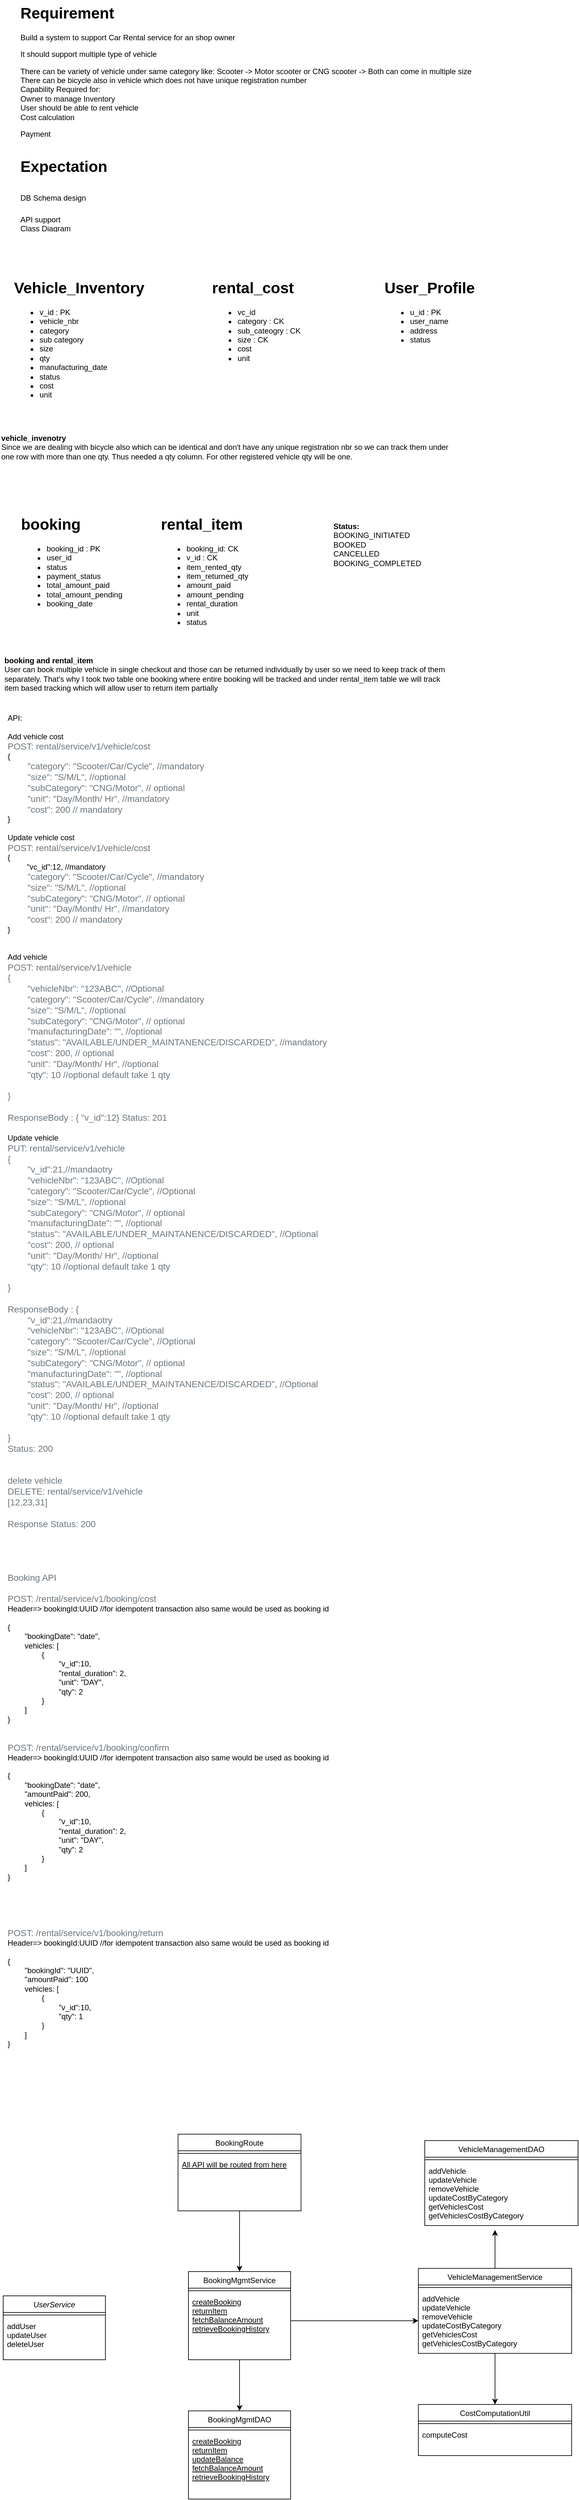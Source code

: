 <mxfile version="24.4.13" type="github">
  <diagram name="Page-1" id="gw843J4Y2WEvcLboUiEy">
    <mxGraphModel dx="1242" dy="820" grid="1" gridSize="10" guides="1" tooltips="1" connect="1" arrows="1" fold="1" page="1" pageScale="1" pageWidth="827" pageHeight="1169" math="0" shadow="0">
      <root>
        <mxCell id="0" />
        <mxCell id="1" parent="0" />
        <mxCell id="fS3_3A86jwli9yk5PjE--1" value="UserService" style="swimlane;fontStyle=2;align=center;verticalAlign=top;childLayout=stackLayout;horizontal=1;startSize=26;horizontalStack=0;resizeParent=1;resizeLast=0;collapsible=1;marginBottom=0;rounded=0;shadow=0;strokeWidth=1;" vertex="1" parent="1">
          <mxGeometry x="35" y="3613" width="160" height="100" as="geometry">
            <mxRectangle x="110" y="3340" width="160" height="26" as="alternateBounds" />
          </mxGeometry>
        </mxCell>
        <mxCell id="fS3_3A86jwli9yk5PjE--2" value="" style="line;html=1;strokeWidth=1;align=left;verticalAlign=middle;spacingTop=-1;spacingLeft=3;spacingRight=3;rotatable=0;labelPosition=right;points=[];portConstraint=eastwest;" vertex="1" parent="fS3_3A86jwli9yk5PjE--1">
          <mxGeometry y="26" width="160" height="8" as="geometry" />
        </mxCell>
        <mxCell id="fS3_3A86jwli9yk5PjE--3" value="addUser&#xa;updateUser&#xa;deleteUser" style="text;align=left;verticalAlign=top;spacingLeft=4;spacingRight=4;overflow=hidden;rotatable=0;points=[[0,0.5],[1,0.5]];portConstraint=eastwest;" vertex="1" parent="fS3_3A86jwli9yk5PjE--1">
          <mxGeometry y="34" width="160" height="58" as="geometry" />
        </mxCell>
        <mxCell id="fS3_3A86jwli9yk5PjE--4" value="" style="edgeStyle=orthogonalEdgeStyle;rounded=0;orthogonalLoop=1;jettySize=auto;html=1;" edge="1" parent="1" source="fS3_3A86jwli9yk5PjE--6" target="fS3_3A86jwli9yk5PjE--32">
          <mxGeometry relative="1" as="geometry" />
        </mxCell>
        <mxCell id="fS3_3A86jwli9yk5PjE--5" value="" style="edgeStyle=orthogonalEdgeStyle;rounded=0;orthogonalLoop=1;jettySize=auto;html=1;endArrow=none;endFill=0;startArrow=classic;startFill=1;" edge="1" parent="1" source="fS3_3A86jwli9yk5PjE--6" target="fS3_3A86jwli9yk5PjE--35">
          <mxGeometry relative="1" as="geometry" />
        </mxCell>
        <mxCell id="fS3_3A86jwli9yk5PjE--6" value="BookingMgmtService" style="swimlane;fontStyle=0;align=center;verticalAlign=top;childLayout=stackLayout;horizontal=1;startSize=26;horizontalStack=0;resizeParent=1;resizeLast=0;collapsible=1;marginBottom=0;rounded=0;shadow=0;strokeWidth=1;" vertex="1" parent="1">
          <mxGeometry x="325" y="3575" width="160" height="138" as="geometry">
            <mxRectangle x="130" y="380" width="160" height="26" as="alternateBounds" />
          </mxGeometry>
        </mxCell>
        <mxCell id="fS3_3A86jwli9yk5PjE--7" value="" style="line;html=1;strokeWidth=1;align=left;verticalAlign=middle;spacingTop=-1;spacingLeft=3;spacingRight=3;rotatable=0;labelPosition=right;points=[];portConstraint=eastwest;" vertex="1" parent="fS3_3A86jwli9yk5PjE--6">
          <mxGeometry y="26" width="160" height="8" as="geometry" />
        </mxCell>
        <mxCell id="fS3_3A86jwli9yk5PjE--8" value="createBooking&#xa;returnItem&#xa;fetchBalanceAmount&#xa;retrieveBookingHistory" style="text;align=left;verticalAlign=top;spacingLeft=4;spacingRight=4;overflow=hidden;rotatable=0;points=[[0,0.5],[1,0.5]];portConstraint=eastwest;fontStyle=4" vertex="1" parent="fS3_3A86jwli9yk5PjE--6">
          <mxGeometry y="34" width="160" height="86" as="geometry" />
        </mxCell>
        <mxCell id="fS3_3A86jwli9yk5PjE--9" value="" style="edgeStyle=orthogonalEdgeStyle;rounded=0;orthogonalLoop=1;jettySize=auto;html=1;" edge="1" parent="1" source="fS3_3A86jwli9yk5PjE--11" target="fS3_3A86jwli9yk5PjE--26">
          <mxGeometry relative="1" as="geometry" />
        </mxCell>
        <mxCell id="fS3_3A86jwli9yk5PjE--10" style="edgeStyle=orthogonalEdgeStyle;rounded=0;orthogonalLoop=1;jettySize=auto;html=1;" edge="1" parent="1" source="fS3_3A86jwli9yk5PjE--11">
          <mxGeometry relative="1" as="geometry">
            <mxPoint x="805" y="3510" as="targetPoint" />
          </mxGeometry>
        </mxCell>
        <mxCell id="fS3_3A86jwli9yk5PjE--11" value="VehicleManagementService" style="swimlane;fontStyle=0;align=center;verticalAlign=top;childLayout=stackLayout;horizontal=1;startSize=26;horizontalStack=0;resizeParent=1;resizeLast=0;collapsible=1;marginBottom=0;rounded=0;shadow=0;strokeWidth=1;" vertex="1" parent="1">
          <mxGeometry x="685" y="3570" width="240" height="133" as="geometry">
            <mxRectangle x="550" y="140" width="160" height="26" as="alternateBounds" />
          </mxGeometry>
        </mxCell>
        <mxCell id="fS3_3A86jwli9yk5PjE--12" value="" style="line;html=1;strokeWidth=1;align=left;verticalAlign=middle;spacingTop=-1;spacingLeft=3;spacingRight=3;rotatable=0;labelPosition=right;points=[];portConstraint=eastwest;" vertex="1" parent="fS3_3A86jwli9yk5PjE--11">
          <mxGeometry y="26" width="240" height="8" as="geometry" />
        </mxCell>
        <mxCell id="fS3_3A86jwli9yk5PjE--13" value="addVehicle&#xa;updateVehicle&#xa;removeVehicle&#xa;updateCostByCategory&#xa;getVehiclesCost&#xa;getVehiclesCostByCategory&#xa;" style="text;align=left;verticalAlign=top;spacingLeft=4;spacingRight=4;overflow=hidden;rotatable=0;points=[[0,0.5],[1,0.5]];portConstraint=eastwest;" vertex="1" parent="fS3_3A86jwli9yk5PjE--11">
          <mxGeometry y="34" width="240" height="96" as="geometry" />
        </mxCell>
        <mxCell id="fS3_3A86jwli9yk5PjE--14" value="&lt;h1 style=&quot;margin-top: 0px;&quot;&gt;Requirement&lt;/h1&gt;&lt;p&gt;Build a system to support Car Rental service for an shop owner&lt;/p&gt;&lt;p&gt;It should support multiple type of vehicle&lt;/p&gt;&lt;p&gt;There can be variety of vehicle under same category like: Scooter -&amp;gt; Motor scooter or CNG scooter -&amp;gt; Both can come in multiple size&lt;br&gt;There can be bicycle also in vehicle which does not have unique registration number&lt;br&gt;Capability Required for:&lt;br&gt;Owner to manage Inventory&lt;br&gt;User should be able to rent vehicle&lt;br&gt;Cost calculation&lt;/p&gt;&lt;p&gt;Payment&lt;/p&gt;&lt;p&gt;&lt;br&gt;&lt;/p&gt;" style="text;html=1;whiteSpace=wrap;overflow=hidden;rounded=0;" vertex="1" parent="1">
          <mxGeometry x="60" y="20" width="780" height="260" as="geometry" />
        </mxCell>
        <mxCell id="fS3_3A86jwli9yk5PjE--15" value="&lt;h1 style=&quot;margin-top: 0px;&quot;&gt;&lt;span style=&quot;background-color: initial;&quot;&gt;Expectation&lt;/span&gt;&lt;/h1&gt;&lt;h1 style=&quot;margin-top: 0px;&quot;&gt;&lt;span style=&quot;background-color: initial; font-size: 12px; font-weight: normal;&quot;&gt;DB Schema design&lt;/span&gt;&lt;br&gt;&lt;/h1&gt;&lt;div&gt;&lt;span style=&quot;background-color: initial; font-size: 12px; font-weight: normal;&quot;&gt;API support&lt;/span&gt;&lt;/div&gt;&lt;div&gt;&lt;span style=&quot;background-color: initial; font-size: 12px; font-weight: normal;&quot;&gt;Class Diagram&lt;/span&gt;&lt;/div&gt;" style="text;html=1;whiteSpace=wrap;overflow=hidden;rounded=0;" vertex="1" parent="1">
          <mxGeometry x="60" y="260" width="780" height="120" as="geometry" />
        </mxCell>
        <mxCell id="fS3_3A86jwli9yk5PjE--16" value="&lt;h1 style=&quot;margin-top: 0px;&quot;&gt;Vehicle_Inventory&lt;/h1&gt;&lt;p&gt;&lt;/p&gt;&lt;ul&gt;&lt;li&gt;v_id : PK&lt;/li&gt;&lt;li&gt;vehicle_nbr&lt;/li&gt;&lt;li&gt;category&lt;/li&gt;&lt;li&gt;sub category&lt;/li&gt;&lt;li&gt;size&lt;/li&gt;&lt;li&gt;qty&lt;/li&gt;&lt;li&gt;manufacturing_date&lt;/li&gt;&lt;li&gt;status&lt;/li&gt;&lt;li&gt;cost&lt;/li&gt;&lt;li&gt;unit&lt;/li&gt;&lt;/ul&gt;&lt;p&gt;&lt;/p&gt;" style="text;html=1;whiteSpace=wrap;overflow=hidden;rounded=0;" vertex="1" parent="1">
          <mxGeometry x="50" y="450" width="220" height="190" as="geometry" />
        </mxCell>
        <mxCell id="fS3_3A86jwli9yk5PjE--17" value="&lt;h1 style=&quot;margin-top: 0px;&quot;&gt;User_Profile&lt;/h1&gt;&lt;p&gt;&lt;/p&gt;&lt;ul&gt;&lt;li&gt;u_id : PK&lt;/li&gt;&lt;li&gt;user_name&lt;/li&gt;&lt;li&gt;address&lt;/li&gt;&lt;li&gt;status&lt;/li&gt;&lt;/ul&gt;&lt;p&gt;&lt;/p&gt;" style="text;html=1;whiteSpace=wrap;overflow=hidden;rounded=0;" vertex="1" parent="1">
          <mxGeometry x="630" y="450" width="180" height="160" as="geometry" />
        </mxCell>
        <mxCell id="fS3_3A86jwli9yk5PjE--18" value="&lt;h1 style=&quot;margin-top: 0px;&quot;&gt;booking&lt;/h1&gt;&lt;p&gt;&lt;/p&gt;&lt;ul&gt;&lt;li&gt;booking_id : PK&lt;/li&gt;&lt;li&gt;user_id&lt;/li&gt;&lt;li&gt;status&lt;/li&gt;&lt;li&gt;payment_status&lt;/li&gt;&lt;li&gt;total_amount_paid&lt;/li&gt;&lt;li&gt;total_amount_pending&lt;/li&gt;&lt;li&gt;booking_date&lt;/li&gt;&lt;/ul&gt;&lt;p&gt;&lt;/p&gt;" style="text;html=1;whiteSpace=wrap;overflow=hidden;rounded=0;" vertex="1" parent="1">
          <mxGeometry x="61" y="820" width="180" height="160" as="geometry" />
        </mxCell>
        <mxCell id="fS3_3A86jwli9yk5PjE--19" value="&lt;h1 style=&quot;margin-top: 0px;&quot;&gt;rental_item&lt;/h1&gt;&lt;p&gt;&lt;/p&gt;&lt;ul&gt;&lt;li&gt;booking_id: CK&lt;/li&gt;&lt;li&gt;v_id : CK&lt;/li&gt;&lt;li&gt;item_rented_qty&lt;/li&gt;&lt;li&gt;item_returned_qty&lt;/li&gt;&lt;li&gt;amount_paid&lt;/li&gt;&lt;li&gt;amount_pending&lt;/li&gt;&lt;li&gt;rental_duration&lt;/li&gt;&lt;li&gt;unit&lt;/li&gt;&lt;li&gt;status&lt;/li&gt;&lt;/ul&gt;&lt;p&gt;&lt;/p&gt;" style="text;html=1;whiteSpace=wrap;overflow=hidden;rounded=0;" vertex="1" parent="1">
          <mxGeometry x="280" y="820" width="180" height="190" as="geometry" />
        </mxCell>
        <mxCell id="fS3_3A86jwli9yk5PjE--20" value="&lt;b&gt;vehicle_invenotry&lt;/b&gt;&lt;br&gt;Since we are dealing with bicycle also which can be identical and don&#39;t have any unique registration nbr so we can track them under one row with more than one qty. Thus needed a qty column. For other registered vehicle qty will be one." style="text;html=1;align=left;verticalAlign=middle;whiteSpace=wrap;rounded=0;" vertex="1" parent="1">
          <mxGeometry x="30" y="690" width="720" height="60" as="geometry" />
        </mxCell>
        <mxCell id="fS3_3A86jwli9yk5PjE--21" value="&lt;b&gt;booking and rental_item&lt;/b&gt;&lt;div&gt;User can book multiple vehicle in single checkout and those can be returned individually by user so we need to keep track of them separately. That&#39;s why I took two table one booking where entire booking will be tracked and under rental_item table we will track item based tracking which will allow user to return item partially&lt;/div&gt;" style="text;html=1;align=left;verticalAlign=middle;whiteSpace=wrap;rounded=0;" vertex="1" parent="1">
          <mxGeometry x="35" y="1020" width="710" height="110" as="geometry" />
        </mxCell>
        <mxCell id="fS3_3A86jwli9yk5PjE--22" value="&lt;h1 style=&quot;margin-top: 0px;&quot;&gt;rental_cost&lt;/h1&gt;&lt;p&gt;&lt;/p&gt;&lt;ul&gt;&lt;li&gt;vc_id&lt;/li&gt;&lt;li&gt;category : CK&lt;/li&gt;&lt;li&gt;sub_cateogry : CK&lt;/li&gt;&lt;li&gt;size : CK&lt;/li&gt;&lt;li&gt;cost&lt;/li&gt;&lt;li&gt;unit&lt;/li&gt;&lt;/ul&gt;&lt;p&gt;&lt;/p&gt;" style="text;html=1;whiteSpace=wrap;overflow=hidden;rounded=0;" vertex="1" parent="1">
          <mxGeometry x="360" y="450" width="180" height="160" as="geometry" />
        </mxCell>
        <mxCell id="fS3_3A86jwli9yk5PjE--23" value="API:&lt;div&gt;&lt;br&gt;&lt;/div&gt;&lt;div&gt;Add vehicle cost&lt;/div&gt;&lt;div&gt;&lt;span style=&quot;color: rgb(108, 118, 125); font-size: 14px;&quot;&gt;POST: rental/service/v1/vehicle/cost&lt;br&gt;&lt;/span&gt;{&lt;/div&gt;&lt;div&gt;&lt;span style=&quot;white-space: pre;&quot;&gt;&#x9;&lt;/span&gt;&lt;span style=&quot;color: rgb(108, 118, 125); font-size: 14px; background-color: initial; white-space: pre;&quot;&gt;&#x9;&lt;/span&gt;&lt;span style=&quot;color: rgb(108, 118, 125); font-size: 14px; background-color: initial;&quot;&gt;&quot;category&quot;: &quot;Scooter/Car/Cycle&quot;, //mandatory&lt;/span&gt;&lt;/div&gt;&lt;div&gt;&lt;span style=&quot;color: rgb(108, 118, 125); font-size: 14px;&quot;&gt;&lt;span style=&quot;white-space: pre;&quot;&gt;&#x9;&lt;/span&gt;&quot;size&quot;: &quot;S/M/L&quot;, //optional&lt;br&gt;&lt;/span&gt;&lt;/div&gt;&lt;div&gt;&lt;span style=&quot;color: rgb(108, 118, 125); font-size: 14px;&quot;&gt;&lt;span style=&quot;white-space: pre;&quot;&gt;&#x9;&lt;/span&gt;&quot;subCategory&quot;: &quot;CNG/Motor&quot;, // optional&lt;/span&gt;&lt;/div&gt;&lt;div&gt;&lt;div&gt;&lt;span style=&quot;color: rgb(108, 118, 125); font-size: 14px;&quot;&gt;&lt;span style=&quot;white-space: pre;&quot;&gt;&#x9;&lt;/span&gt;&quot;unit&quot;: &quot;Day/Month/ Hr&quot;, //mandatory&lt;br&gt;&lt;/span&gt;&lt;/div&gt;&lt;div&gt;&lt;span style=&quot;color: rgb(108, 118, 125); font-size: 14px;&quot;&gt;&lt;span style=&quot;white-space: pre;&quot;&gt;&#x9;&lt;/span&gt;&quot;cost&quot;: 200 // mandatory&lt;/span&gt;&lt;br&gt;&lt;/div&gt;&lt;/div&gt;&lt;div&gt;}&lt;/div&gt;&lt;div&gt;&lt;br&gt;&lt;/div&gt;&lt;div&gt;&lt;div&gt;Update vehicle cost&lt;/div&gt;&lt;div&gt;&lt;span style=&quot;color: rgb(108, 118, 125); font-size: 14px;&quot;&gt;POST: rental/service/v1/vehicle/cost&lt;br&gt;&lt;/span&gt;{&lt;/div&gt;&lt;div&gt;&lt;span style=&quot;white-space: pre;&quot;&gt;&#x9;&lt;/span&gt;&amp;nbsp;&quot;vc_id&quot;:12, //mandatory&lt;br&gt;&lt;/div&gt;&lt;div&gt;&lt;span style=&quot;white-space: pre;&quot;&gt;&#x9;&lt;/span&gt;&lt;span style=&quot;color: rgb(108, 118, 125); font-size: 14px; background-color: initial; white-space: pre;&quot;&gt;&#x9;&lt;/span&gt;&lt;span style=&quot;color: rgb(108, 118, 125); font-size: 14px; background-color: initial;&quot;&gt;&quot;category&quot;: &quot;Scooter/Car/Cycle&quot;, //mandatory&lt;/span&gt;&lt;/div&gt;&lt;div&gt;&lt;span style=&quot;color: rgb(108, 118, 125); font-size: 14px;&quot;&gt;&lt;span style=&quot;white-space: pre;&quot;&gt;&#x9;&lt;/span&gt;&quot;size&quot;: &quot;S/M/L&quot;, //optional&lt;br&gt;&lt;/span&gt;&lt;/div&gt;&lt;div&gt;&lt;span style=&quot;color: rgb(108, 118, 125); font-size: 14px;&quot;&gt;&lt;span style=&quot;white-space: pre;&quot;&gt;&#x9;&lt;/span&gt;&quot;subCategory&quot;: &quot;CNG/Motor&quot;, // optional&lt;/span&gt;&lt;/div&gt;&lt;div&gt;&lt;div&gt;&lt;span style=&quot;color: rgb(108, 118, 125); font-size: 14px;&quot;&gt;&lt;span style=&quot;white-space: pre;&quot;&gt;&#x9;&lt;/span&gt;&quot;unit&quot;: &quot;Day/Month/ Hr&quot;, //mandatory&lt;br&gt;&lt;/span&gt;&lt;/div&gt;&lt;div&gt;&lt;span style=&quot;color: rgb(108, 118, 125); font-size: 14px;&quot;&gt;&lt;span style=&quot;white-space: pre;&quot;&gt;&#x9;&lt;/span&gt;&quot;cost&quot;: 200 // mandatory&lt;/span&gt;&lt;br&gt;&lt;/div&gt;&lt;/div&gt;&lt;div&gt;}&lt;/div&gt;&lt;/div&gt;&lt;div&gt;&lt;br&gt;&lt;br&gt;&lt;div&gt;&lt;span style=&quot;background-color: initial;&quot;&gt;Add vehicle&lt;/span&gt;&lt;br&gt;&lt;/div&gt;&lt;div&gt;&lt;span style=&quot;color: rgb(108, 118, 125); font-size: 14px;&quot;&gt;POST: rental/service/v1/vehicle&amp;nbsp;&lt;/span&gt;&lt;div&gt;&lt;span style=&quot;color: rgb(108, 118, 125); font-size: 14px;&quot;&gt;{&lt;/span&gt;&lt;/div&gt;&lt;div&gt;&lt;span style=&quot;color: rgb(108, 118, 125); font-size: 14px;&quot;&gt;&lt;span style=&quot;white-space: pre;&quot;&gt;&#x9;&lt;/span&gt;&quot;vehicleNbr&quot;: &quot;123ABC&quot;, //Optional&lt;/span&gt;&lt;/div&gt;&lt;div&gt;&lt;span style=&quot;color: rgb(108, 118, 125); font-size: 14px;&quot;&gt;&lt;span style=&quot;white-space: pre;&quot;&gt;&#x9;&lt;/span&gt;&quot;category&quot;: &quot;Scooter/Car/Cycle&quot;, //mandatory&lt;br&gt;&lt;/span&gt;&lt;/div&gt;&lt;div&gt;&lt;span style=&quot;color: rgb(108, 118, 125); font-size: 14px;&quot;&gt;&lt;span style=&quot;white-space: pre;&quot;&gt;&#x9;&lt;/span&gt;&quot;size&quot;: &quot;S/M/L&quot;, //optional&lt;br&gt;&lt;/span&gt;&lt;/div&gt;&lt;div&gt;&lt;span style=&quot;color: rgb(108, 118, 125); font-size: 14px;&quot;&gt;&lt;span style=&quot;white-space: pre;&quot;&gt;&#x9;&lt;/span&gt;&quot;subCategory&quot;: &quot;CNG/Motor&quot;, // optional&lt;br&gt;&lt;/span&gt;&lt;/div&gt;&lt;div&gt;&lt;span style=&quot;color: rgb(108, 118, 125); font-size: 14px;&quot;&gt;&lt;span style=&quot;white-space: pre;&quot;&gt;&#x9;&lt;/span&gt;&quot;manufacturingDate&quot;: &quot;&quot;, //optional&lt;br&gt;&lt;/span&gt;&lt;/div&gt;&lt;div&gt;&lt;span style=&quot;color: rgb(108, 118, 125); font-size: 14px;&quot;&gt;&lt;span style=&quot;white-space: pre;&quot;&gt;&#x9;&lt;/span&gt;&quot;status&quot;: &quot;AVAILABLE/UNDER_MAINTANENCE/DISCARDED&quot;, //mandatory&lt;br&gt;&lt;/span&gt;&lt;/div&gt;&lt;div&gt;&lt;span style=&quot;color: rgb(108, 118, 125); font-size: 14px;&quot;&gt;&lt;span style=&quot;white-space: pre;&quot;&gt;&#x9;&lt;/span&gt;&quot;cost&quot;: 200, // optional&lt;br&gt;&lt;/span&gt;&lt;/div&gt;&lt;div&gt;&lt;span style=&quot;color: rgb(108, 118, 125); font-size: 14px;&quot;&gt;&lt;span style=&quot;white-space: pre;&quot;&gt;&#x9;&lt;/span&gt;&quot;unit&quot;: &quot;Day/Month/ Hr&quot;, //optional&lt;br&gt;&lt;/span&gt;&lt;/div&gt;&lt;div&gt;&lt;span style=&quot;color: rgb(108, 118, 125); font-size: 14px;&quot;&gt;&lt;span style=&quot;white-space: pre;&quot;&gt;&#x9;&lt;/span&gt;&quot;qty&quot;: 10 //optional default take 1 qty&lt;br&gt;&lt;/span&gt;&lt;/div&gt;&lt;div&gt;&lt;span style=&quot;color: rgb(108, 118, 125); font-size: 14px;&quot;&gt;&lt;br&gt;&lt;/span&gt;&lt;/div&gt;&lt;div&gt;&lt;span style=&quot;color: rgb(108, 118, 125); font-size: 14px;&quot;&gt;}&lt;/span&gt;&lt;/div&gt;&lt;div&gt;&lt;span style=&quot;color: rgb(108, 118, 125); font-size: 14px;&quot;&gt;&lt;br&gt;&lt;/span&gt;&lt;/div&gt;&lt;div&gt;&lt;span style=&quot;color: rgb(108, 118, 125); font-size: 14px;&quot;&gt;ResponseBody : { &quot;v_id&quot;:12} Status: 201&lt;/span&gt;&lt;/div&gt;&lt;div&gt;&lt;span style=&quot;color: rgb(108, 118, 125); font-size: 14px;&quot;&gt;&lt;br&gt;&lt;/span&gt;Update vehicle&lt;br&gt;&lt;div&gt;&lt;span style=&quot;color: rgb(108, 118, 125); font-size: 14px;&quot;&gt;PUT: rental/service/v1/vehicle&lt;/span&gt;&lt;/div&gt;&lt;div&gt;&lt;div&gt;&lt;span style=&quot;color: rgb(108, 118, 125); font-size: 14px;&quot;&gt;{&lt;/span&gt;&lt;/div&gt;&lt;div&gt;&lt;span style=&quot;color: rgb(108, 118, 125); font-size: 14px;&quot;&gt;&lt;span style=&quot;white-space: pre;&quot;&gt;&#x9;&lt;/span&gt;&quot;v_id&quot;:21,//mandaotry&lt;br&gt;&lt;/span&gt;&lt;/div&gt;&lt;div&gt;&lt;span style=&quot;color: rgb(108, 118, 125); font-size: 14px;&quot;&gt;&lt;span style=&quot;white-space: pre;&quot;&gt;&#x9;&lt;/span&gt;&quot;vehicleNbr&quot;: &quot;123ABC&quot;, //Optional&lt;/span&gt;&lt;/div&gt;&lt;div&gt;&lt;/div&gt;&lt;div&gt;&lt;/div&gt;&lt;div&gt;&lt;span style=&quot;color: rgb(108, 118, 125); font-size: 14px;&quot;&gt;&lt;span style=&quot;white-space: pre;&quot;&gt;&#x9;&lt;/span&gt;&quot;category&quot;: &quot;Scooter/Car/Cycle&quot;, //&lt;/span&gt;&lt;span style=&quot;color: rgb(108, 118, 125); font-size: 14px; background-color: initial;&quot;&gt;Optional&lt;/span&gt;&lt;span style=&quot;color: rgb(108, 118, 125); font-size: 14px;&quot;&gt;&lt;br&gt;&lt;/span&gt;&lt;/div&gt;&lt;div&gt;&lt;span style=&quot;color: rgb(108, 118, 125); font-size: 14px;&quot;&gt;&lt;span style=&quot;white-space: pre;&quot;&gt;&#x9;&lt;/span&gt;&quot;size&quot;: &quot;S/M/L&quot;, //optional&lt;br&gt;&lt;/span&gt;&lt;/div&gt;&lt;div&gt;&lt;span style=&quot;color: rgb(108, 118, 125); font-size: 14px;&quot;&gt;&lt;span style=&quot;white-space: pre;&quot;&gt;&#x9;&lt;/span&gt;&quot;subCategory&quot;: &quot;CNG/Motor&quot;, // optional&lt;br&gt;&lt;/span&gt;&lt;/div&gt;&lt;div&gt;&lt;span style=&quot;color: rgb(108, 118, 125); font-size: 14px;&quot;&gt;&lt;span style=&quot;white-space: pre;&quot;&gt;&#x9;&lt;/span&gt;&quot;manufacturingDate&quot;: &quot;&quot;, //optional&lt;br&gt;&lt;/span&gt;&lt;/div&gt;&lt;div&gt;&lt;span style=&quot;color: rgb(108, 118, 125); font-size: 14px;&quot;&gt;&lt;span style=&quot;white-space: pre;&quot;&gt;&#x9;&lt;/span&gt;&quot;status&quot;: &quot;AVAILABLE/UNDER_MAINTANENCE/DISCARDED&quot;, //&lt;/span&gt;&lt;span style=&quot;color: rgb(108, 118, 125); font-size: 14px; background-color: initial;&quot;&gt;Optional&lt;/span&gt;&lt;span style=&quot;color: rgb(108, 118, 125); font-size: 14px;&quot;&gt;&lt;br&gt;&lt;/span&gt;&lt;/div&gt;&lt;div&gt;&lt;span style=&quot;color: rgb(108, 118, 125); font-size: 14px;&quot;&gt;&lt;span style=&quot;white-space: pre;&quot;&gt;&#x9;&lt;/span&gt;&quot;cost&quot;: 200, // optional&lt;br&gt;&lt;/span&gt;&lt;/div&gt;&lt;div&gt;&lt;span style=&quot;color: rgb(108, 118, 125); font-size: 14px;&quot;&gt;&lt;span style=&quot;white-space: pre;&quot;&gt;&#x9;&lt;/span&gt;&quot;unit&quot;: &quot;Day/Month/ Hr&quot;, //optional&lt;br&gt;&lt;/span&gt;&lt;/div&gt;&lt;div&gt;&lt;span style=&quot;color: rgb(108, 118, 125); font-size: 14px;&quot;&gt;&lt;span style=&quot;white-space: pre;&quot;&gt;&#x9;&lt;/span&gt;&quot;qty&quot;: 10 //optional default take 1 qty&lt;br&gt;&lt;/span&gt;&lt;/div&gt;&lt;div&gt;&lt;span style=&quot;color: rgb(108, 118, 125); font-size: 14px;&quot;&gt;&lt;br&gt;&lt;/span&gt;&lt;/div&gt;&lt;div&gt;&lt;span style=&quot;color: rgb(108, 118, 125); font-size: 14px;&quot;&gt;}&lt;/span&gt;&lt;/div&gt;&lt;/div&gt;&lt;div&gt;&lt;span style=&quot;color: rgb(108, 118, 125); font-size: 14px;&quot;&gt;&lt;br&gt;&lt;/span&gt;&lt;/div&gt;&lt;div&gt;&lt;span style=&quot;color: rgb(108, 118, 125); font-size: 14px;&quot;&gt;ResponseBody :&amp;nbsp;&lt;/span&gt;&lt;span style=&quot;color: rgb(108, 118, 125); font-size: 14px; background-color: initial;&quot;&gt;{&lt;/span&gt;&lt;/div&gt;&lt;div&gt;&lt;span style=&quot;color: rgb(108, 118, 125); font-size: 14px;&quot;&gt;&lt;span style=&quot;white-space: pre;&quot;&gt;&#x9;&lt;/span&gt;&quot;v_id&quot;:21,//mandaotry&lt;br&gt;&lt;/span&gt;&lt;/div&gt;&lt;div&gt;&lt;span style=&quot;color: rgb(108, 118, 125); font-size: 14px;&quot;&gt;&lt;span style=&quot;white-space: pre;&quot;&gt;&#x9;&lt;/span&gt;&quot;vehicleNbr&quot;: &quot;123ABC&quot;, //Optional&lt;/span&gt;&lt;/div&gt;&lt;div&gt;&lt;/div&gt;&lt;div&gt;&lt;/div&gt;&lt;div&gt;&lt;span style=&quot;color: rgb(108, 118, 125); font-size: 14px;&quot;&gt;&lt;span style=&quot;white-space: pre;&quot;&gt;&#x9;&lt;/span&gt;&quot;category&quot;: &quot;Scooter/Car/Cycle&quot;, //&lt;/span&gt;&lt;span style=&quot;color: rgb(108, 118, 125); font-size: 14px; background-color: initial;&quot;&gt;Optional&lt;/span&gt;&lt;span style=&quot;color: rgb(108, 118, 125); font-size: 14px;&quot;&gt;&lt;br&gt;&lt;/span&gt;&lt;/div&gt;&lt;div&gt;&lt;span style=&quot;color: rgb(108, 118, 125); font-size: 14px;&quot;&gt;&lt;span style=&quot;white-space: pre;&quot;&gt;&#x9;&lt;/span&gt;&quot;size&quot;: &quot;S/M/L&quot;, //optional&lt;br&gt;&lt;/span&gt;&lt;/div&gt;&lt;div&gt;&lt;span style=&quot;color: rgb(108, 118, 125); font-size: 14px;&quot;&gt;&lt;span style=&quot;white-space: pre;&quot;&gt;&#x9;&lt;/span&gt;&quot;subCategory&quot;: &quot;CNG/Motor&quot;, // optional&lt;br&gt;&lt;/span&gt;&lt;/div&gt;&lt;div&gt;&lt;span style=&quot;color: rgb(108, 118, 125); font-size: 14px;&quot;&gt;&lt;span style=&quot;white-space: pre;&quot;&gt;&#x9;&lt;/span&gt;&quot;manufacturingDate&quot;: &quot;&quot;, //optional&lt;br&gt;&lt;/span&gt;&lt;/div&gt;&lt;div&gt;&lt;span style=&quot;color: rgb(108, 118, 125); font-size: 14px;&quot;&gt;&lt;span style=&quot;white-space: pre;&quot;&gt;&#x9;&lt;/span&gt;&quot;status&quot;: &quot;AVAILABLE/UNDER_MAINTANENCE/DISCARDED&quot;, //&lt;/span&gt;&lt;span style=&quot;color: rgb(108, 118, 125); font-size: 14px; background-color: initial;&quot;&gt;Optional&lt;/span&gt;&lt;span style=&quot;color: rgb(108, 118, 125); font-size: 14px;&quot;&gt;&lt;br&gt;&lt;/span&gt;&lt;/div&gt;&lt;div&gt;&lt;span style=&quot;color: rgb(108, 118, 125); font-size: 14px;&quot;&gt;&lt;span style=&quot;white-space: pre;&quot;&gt;&#x9;&lt;/span&gt;&quot;cost&quot;: 200, // optional&lt;br&gt;&lt;/span&gt;&lt;/div&gt;&lt;div&gt;&lt;span style=&quot;color: rgb(108, 118, 125); font-size: 14px;&quot;&gt;&lt;span style=&quot;white-space: pre;&quot;&gt;&#x9;&lt;/span&gt;&quot;unit&quot;: &quot;Day/Month/ Hr&quot;, //optional&lt;br&gt;&lt;/span&gt;&lt;/div&gt;&lt;div&gt;&lt;span style=&quot;color: rgb(108, 118, 125); font-size: 14px;&quot;&gt;&lt;span style=&quot;white-space: pre;&quot;&gt;&#x9;&lt;/span&gt;&quot;qty&quot;: 10 //optional default take 1 qty&lt;br&gt;&lt;/span&gt;&lt;/div&gt;&lt;div&gt;&lt;span style=&quot;color: rgb(108, 118, 125); font-size: 14px;&quot;&gt;&lt;br&gt;&lt;/span&gt;&lt;/div&gt;&lt;div&gt;&lt;span style=&quot;color: rgb(108, 118, 125); font-size: 14px;&quot;&gt;}&lt;/span&gt;&lt;/div&gt;&lt;div&gt;&lt;span style=&quot;color: rgb(108, 118, 125); font-size: 14px;&quot;&gt;Status: 200&lt;/span&gt;&lt;span style=&quot;color: rgb(108, 118, 125); font-size: 14px;&quot;&gt;&lt;br&gt;&lt;/span&gt;&lt;/div&gt;&lt;div&gt;&lt;span style=&quot;color: rgb(108, 118, 125); font-size: 14px;&quot;&gt;&lt;br&gt;&lt;/span&gt;&lt;/div&gt;&lt;div&gt;&lt;span style=&quot;color: rgb(108, 118, 125); font-size: 14px;&quot;&gt;&lt;br&gt;&lt;/span&gt;&lt;/div&gt;&lt;div&gt;&lt;span style=&quot;color: rgb(108, 118, 125); font-size: 14px;&quot;&gt;delete vehicle&lt;br&gt;&lt;/span&gt;&lt;font color=&quot;#6c767d&quot;&gt;&lt;span style=&quot;font-size: 14px;&quot;&gt;DELETE:&amp;nbsp;&lt;/span&gt;&lt;/font&gt;&lt;span style=&quot;color: rgb(108, 118, 125); font-size: 14px; background-color: initial;&quot;&gt;rental/service/v1/vehicle&lt;/span&gt;&lt;/div&gt;&lt;/div&gt;&lt;/div&gt;&lt;/div&gt;&lt;div&gt;&lt;font color=&quot;#6c767d&quot;&gt;&lt;span style=&quot;font-size: 14px;&quot;&gt;[12,23,31]&lt;/span&gt;&lt;/font&gt;&lt;/div&gt;&lt;div&gt;&lt;span style=&quot;color: rgb(108, 118, 125); font-size: 14px;&quot;&gt;&lt;br&gt;&lt;/span&gt;&lt;/div&gt;&lt;div&gt;&lt;span style=&quot;color: rgb(108, 118, 125); font-size: 14px;&quot;&gt;Response Status: 200&lt;/span&gt;&lt;font color=&quot;#6c767d&quot;&gt;&lt;span style=&quot;font-size: 14px;&quot;&gt;&lt;br&gt;&lt;/span&gt;&lt;/font&gt;&lt;/div&gt;&lt;div&gt;&lt;font color=&quot;#6c767d&quot;&gt;&lt;span style=&quot;font-size: 14px;&quot;&gt;&lt;br&gt;&lt;/span&gt;&lt;/font&gt;&lt;/div&gt;&lt;div&gt;&lt;font color=&quot;#6c767d&quot;&gt;&lt;span style=&quot;font-size: 14px;&quot;&gt;&lt;br&gt;&lt;/span&gt;&lt;/font&gt;&lt;/div&gt;&lt;div&gt;&lt;font color=&quot;#6c767d&quot;&gt;&lt;span style=&quot;font-size: 14px;&quot;&gt;&lt;br&gt;&lt;/span&gt;&lt;/font&gt;&lt;/div&gt;&lt;div&gt;&lt;font color=&quot;#6c767d&quot;&gt;&lt;span style=&quot;font-size: 14px;&quot;&gt;&lt;br&gt;&lt;/span&gt;&lt;/font&gt;&lt;/div&gt;&lt;div&gt;&lt;font color=&quot;#6c767d&quot;&gt;&lt;span style=&quot;font-size: 14px;&quot;&gt;Booking API&lt;/span&gt;&lt;/font&gt;&lt;/div&gt;&lt;div&gt;&lt;font color=&quot;#6c767d&quot;&gt;&lt;span style=&quot;font-size: 14px;&quot;&gt;&lt;br&gt;&lt;/span&gt;&lt;/font&gt;&lt;/div&gt;&lt;div&gt;&lt;span style=&quot;color: rgb(108, 118, 125); font-size: 14px; background-color: initial;&quot;&gt;POST:&amp;nbsp;&lt;/span&gt;&lt;font color=&quot;#6c767d&quot;&gt;&lt;span style=&quot;font-size: 14px;&quot;&gt;/rental/service/v1/booking/cost&lt;/span&gt;&lt;/font&gt;&lt;/div&gt;&lt;div&gt;Header=&amp;gt; bookingId:UUID //for idempotent transaction also same would be used as booking id&lt;/div&gt;&lt;div&gt;&lt;br&gt;&lt;/div&gt;&lt;div&gt;{&lt;/div&gt;&lt;div&gt;&lt;span style=&quot;white-space: pre;&quot;&gt;&#x9;&lt;/span&gt;&quot;bookingDate&quot;: &quot;date&quot;,&lt;br&gt;&lt;/div&gt;&lt;div&gt;&lt;span style=&quot;white-space: pre;&quot;&gt;&#x9;&lt;/span&gt;vehicles: [&lt;/div&gt;&lt;div&gt;&lt;span style=&quot;white-space: pre;&quot;&gt;&#x9;&lt;/span&gt;&lt;span style=&quot;white-space: pre;&quot;&gt;&#x9;&lt;/span&gt;{&lt;/div&gt;&lt;div&gt;&lt;span style=&quot;white-space: pre;&quot;&gt;&#x9;&lt;/span&gt;&lt;span style=&quot;white-space: pre;&quot;&gt;&#x9;&lt;/span&gt;&lt;span style=&quot;white-space: pre;&quot;&gt;&#x9;&lt;/span&gt;&quot;v_id&quot;:10,&lt;br&gt;&lt;/div&gt;&lt;div&gt;&lt;span style=&quot;white-space: pre;&quot;&gt;&#x9;&lt;/span&gt;&lt;span style=&quot;white-space: pre;&quot;&gt;&#x9;&lt;/span&gt;&lt;span style=&quot;white-space: pre;&quot;&gt;&#x9;&lt;/span&gt;&quot;rental_duration&quot;: 2,&lt;br&gt;&lt;/div&gt;&lt;div&gt;&lt;span style=&quot;white-space: pre;&quot;&gt;&#x9;&lt;/span&gt;&lt;span style=&quot;white-space: pre;&quot;&gt;&#x9;&lt;/span&gt;&lt;span style=&quot;white-space: pre;&quot;&gt;&#x9;&lt;/span&gt;&quot;unit&quot;: &quot;DAY&quot;,&lt;br&gt;&lt;/div&gt;&lt;div&gt;&lt;span style=&quot;white-space: pre;&quot;&gt;&#x9;&lt;/span&gt;&lt;span style=&quot;white-space: pre;&quot;&gt;&#x9;&lt;/span&gt;&lt;span style=&quot;white-space: pre;&quot;&gt;&#x9;&lt;/span&gt;&quot;qty&quot;: 2&lt;/div&gt;&lt;div&gt;&lt;span style=&quot;white-space: pre;&quot;&gt;&#x9;&lt;/span&gt;&lt;span style=&quot;white-space: pre;&quot;&gt;&#x9;&lt;/span&gt;}&lt;br&gt;&lt;/div&gt;&lt;div&gt;&lt;span style=&quot;white-space: pre;&quot;&gt;&#x9;&lt;/span&gt;]&lt;br&gt;&lt;/div&gt;&lt;div&gt;}&lt;/div&gt;&lt;div&gt;&lt;br&gt;&lt;/div&gt;&lt;div&gt;&lt;br&gt;&lt;/div&gt;&lt;div&gt;&lt;div&gt;&lt;span style=&quot;color: rgb(108, 118, 125); font-size: 14px; background-color: initial;&quot;&gt;POST:&amp;nbsp;&lt;/span&gt;&lt;font color=&quot;#6c767d&quot;&gt;&lt;span style=&quot;font-size: 14px;&quot;&gt;/rental/service/v1/booking/confirm&lt;/span&gt;&lt;/font&gt;&lt;/div&gt;&lt;div&gt;Header=&amp;gt; bookingId:UUID //for idempotent transaction also same would be used as booking id&lt;/div&gt;&lt;div&gt;&lt;br&gt;&lt;/div&gt;&lt;div&gt;{&lt;/div&gt;&lt;div&gt;&lt;span style=&quot;white-space: pre;&quot;&gt;&#x9;&lt;/span&gt;&quot;bookingDate&quot;: &quot;date&quot;,&lt;br&gt;&lt;/div&gt;&lt;div&gt;&lt;span style=&quot;white-space: pre;&quot;&gt;&#x9;&lt;/span&gt;&quot;amountPaid&quot;: 200,&lt;br&gt;&lt;/div&gt;&lt;div&gt;&lt;span style=&quot;white-space: pre;&quot;&gt;&#x9;&lt;/span&gt;vehicles: [&lt;/div&gt;&lt;div&gt;&lt;span style=&quot;white-space: pre;&quot;&gt;&#x9;&lt;/span&gt;&lt;span style=&quot;white-space: pre;&quot;&gt;&#x9;&lt;/span&gt;{&lt;/div&gt;&lt;div&gt;&lt;span style=&quot;white-space: pre;&quot;&gt;&#x9;&lt;/span&gt;&lt;span style=&quot;white-space: pre;&quot;&gt;&#x9;&lt;/span&gt;&lt;span style=&quot;white-space: pre;&quot;&gt;&#x9;&lt;/span&gt;&quot;v_id&quot;:10,&lt;br&gt;&lt;/div&gt;&lt;div&gt;&lt;span style=&quot;white-space: pre;&quot;&gt;&#x9;&lt;/span&gt;&lt;span style=&quot;white-space: pre;&quot;&gt;&#x9;&lt;/span&gt;&lt;span style=&quot;white-space: pre;&quot;&gt;&#x9;&lt;/span&gt;&quot;rental_duration&quot;: 2,&lt;br&gt;&lt;/div&gt;&lt;div&gt;&lt;span style=&quot;white-space: pre;&quot;&gt;&#x9;&lt;/span&gt;&lt;span style=&quot;white-space: pre;&quot;&gt;&#x9;&lt;/span&gt;&lt;span style=&quot;white-space: pre;&quot;&gt;&#x9;&lt;/span&gt;&quot;unit&quot;: &quot;DAY&quot;,&lt;br&gt;&lt;/div&gt;&lt;div&gt;&lt;span style=&quot;white-space: pre;&quot;&gt;&#x9;&lt;/span&gt;&lt;span style=&quot;white-space: pre;&quot;&gt;&#x9;&lt;/span&gt;&lt;span style=&quot;white-space: pre;&quot;&gt;&#x9;&lt;/span&gt;&quot;qty&quot;: 2&lt;/div&gt;&lt;div&gt;&lt;span style=&quot;white-space: pre;&quot;&gt;&#x9;&lt;/span&gt;&lt;span style=&quot;white-space: pre;&quot;&gt;&#x9;&lt;/span&gt;}&lt;br&gt;&lt;/div&gt;&lt;div&gt;&lt;span style=&quot;white-space: pre;&quot;&gt;&#x9;&lt;/span&gt;]&lt;br&gt;&lt;/div&gt;&lt;div&gt;}&lt;/div&gt;&lt;/div&gt;&lt;div&gt;&lt;br&gt;&lt;/div&gt;&lt;div&gt;&lt;br&gt;&lt;/div&gt;&lt;div&gt;&lt;br&gt;&lt;/div&gt;&lt;div&gt;&lt;br&gt;&lt;/div&gt;&lt;div&gt;&lt;br&gt;&lt;/div&gt;&lt;div&gt;&lt;div&gt;&lt;span style=&quot;color: rgb(108, 118, 125); font-size: 14px; background-color: initial;&quot;&gt;POST:&amp;nbsp;&lt;/span&gt;&lt;font color=&quot;#6c767d&quot;&gt;&lt;span style=&quot;font-size: 14px;&quot;&gt;/rental/service/v1/booking/return&lt;/span&gt;&lt;/font&gt;&lt;/div&gt;&lt;div&gt;Header=&amp;gt; bookingId:UUID //for idempotent transaction also same would be used as booking id&lt;/div&gt;&lt;div&gt;&lt;br&gt;&lt;/div&gt;&lt;div&gt;{&lt;/div&gt;&lt;div&gt;&lt;span style=&quot;white-space: pre;&quot;&gt;&#x9;&lt;/span&gt;&quot;bookingId&quot;: &quot;UUID&quot;,&lt;br&gt;&lt;/div&gt;&lt;div&gt;&lt;span style=&quot;white-space: pre;&quot;&gt;&#x9;&lt;/span&gt;&quot;amountPaid&quot;: 100&lt;br&gt;&lt;/div&gt;&lt;div&gt;&lt;span style=&quot;white-space: pre;&quot;&gt;&#x9;&lt;/span&gt;vehicles: [&lt;/div&gt;&lt;div&gt;&lt;span style=&quot;white-space: pre;&quot;&gt;&#x9;&lt;/span&gt;&lt;span style=&quot;white-space: pre;&quot;&gt;&#x9;&lt;/span&gt;{&lt;/div&gt;&lt;div&gt;&lt;span style=&quot;white-space: pre;&quot;&gt;&#x9;&lt;/span&gt;&lt;span style=&quot;white-space: pre;&quot;&gt;&#x9;&lt;/span&gt;&lt;span style=&quot;white-space: pre;&quot;&gt;&#x9;&lt;/span&gt;&quot;v_id&quot;:10,&lt;/div&gt;&lt;div&gt;&lt;span style=&quot;white-space: pre;&quot;&gt;&#x9;&lt;/span&gt;&lt;span style=&quot;white-space: pre;&quot;&gt;&#x9;&lt;/span&gt;&lt;span style=&quot;white-space: pre;&quot;&gt;&#x9;&lt;/span&gt;&quot;qty&quot;: 1&lt;/div&gt;&lt;div&gt;&lt;span style=&quot;white-space: pre;&quot;&gt;&#x9;&lt;/span&gt;&lt;span style=&quot;white-space: pre;&quot;&gt;&#x9;&lt;/span&gt;}&lt;br&gt;&lt;/div&gt;&lt;div&gt;&lt;span style=&quot;white-space: pre;&quot;&gt;&#x9;&lt;/span&gt;]&lt;br&gt;&lt;/div&gt;&lt;div&gt;}&lt;/div&gt;&lt;/div&gt;" style="text;html=1;align=left;verticalAlign=top;whiteSpace=wrap;rounded=0;labelPosition=center;verticalLabelPosition=middle;" vertex="1" parent="1">
          <mxGeometry x="40" y="1130" width="850" height="2130" as="geometry" />
        </mxCell>
        <mxCell id="fS3_3A86jwli9yk5PjE--24" value="&lt;b&gt;Status:&lt;/b&gt;&lt;br&gt;BOOKING_INITIATED&lt;br&gt;BOOKED&lt;div&gt;CANCELLED&lt;/div&gt;&lt;div&gt;BOOKING_COMPLETED&lt;/div&gt;" style="text;html=1;align=left;verticalAlign=top;whiteSpace=wrap;rounded=0;" vertex="1" parent="1">
          <mxGeometry x="550" y="830" width="310" height="100" as="geometry" />
        </mxCell>
        <mxCell id="fS3_3A86jwli9yk5PjE--25" style="edgeStyle=orthogonalEdgeStyle;rounded=0;orthogonalLoop=1;jettySize=auto;html=1;" edge="1" parent="1" source="fS3_3A86jwli9yk5PjE--8" target="fS3_3A86jwli9yk5PjE--13">
          <mxGeometry relative="1" as="geometry" />
        </mxCell>
        <mxCell id="fS3_3A86jwli9yk5PjE--26" value="CostComputationUtil" style="swimlane;fontStyle=0;align=center;verticalAlign=top;childLayout=stackLayout;horizontal=1;startSize=26;horizontalStack=0;resizeParent=1;resizeLast=0;collapsible=1;marginBottom=0;rounded=0;shadow=0;strokeWidth=1;" vertex="1" parent="1">
          <mxGeometry x="685" y="3783" width="240" height="80" as="geometry">
            <mxRectangle x="550" y="140" width="160" height="26" as="alternateBounds" />
          </mxGeometry>
        </mxCell>
        <mxCell id="fS3_3A86jwli9yk5PjE--27" value="" style="line;html=1;strokeWidth=1;align=left;verticalAlign=middle;spacingTop=-1;spacingLeft=3;spacingRight=3;rotatable=0;labelPosition=right;points=[];portConstraint=eastwest;" vertex="1" parent="fS3_3A86jwli9yk5PjE--26">
          <mxGeometry y="26" width="240" height="8" as="geometry" />
        </mxCell>
        <mxCell id="fS3_3A86jwli9yk5PjE--28" value="computeCost" style="text;align=left;verticalAlign=top;spacingLeft=4;spacingRight=4;overflow=hidden;rotatable=0;points=[[0,0.5],[1,0.5]];portConstraint=eastwest;" vertex="1" parent="fS3_3A86jwli9yk5PjE--26">
          <mxGeometry y="34" width="240" height="46" as="geometry" />
        </mxCell>
        <mxCell id="fS3_3A86jwli9yk5PjE--29" value="VehicleManagementDAO" style="swimlane;fontStyle=0;align=center;verticalAlign=top;childLayout=stackLayout;horizontal=1;startSize=26;horizontalStack=0;resizeParent=1;resizeLast=0;collapsible=1;marginBottom=0;rounded=0;shadow=0;strokeWidth=1;" vertex="1" parent="1">
          <mxGeometry x="695" y="3370" width="240" height="133" as="geometry">
            <mxRectangle x="550" y="140" width="160" height="26" as="alternateBounds" />
          </mxGeometry>
        </mxCell>
        <mxCell id="fS3_3A86jwli9yk5PjE--30" value="" style="line;html=1;strokeWidth=1;align=left;verticalAlign=middle;spacingTop=-1;spacingLeft=3;spacingRight=3;rotatable=0;labelPosition=right;points=[];portConstraint=eastwest;" vertex="1" parent="fS3_3A86jwli9yk5PjE--29">
          <mxGeometry y="26" width="240" height="8" as="geometry" />
        </mxCell>
        <mxCell id="fS3_3A86jwli9yk5PjE--31" value="addVehicle&#xa;updateVehicle&#xa;removeVehicle&#xa;updateCostByCategory&#xa;getVehiclesCost&#xa;getVehiclesCostByCategory&#xa;" style="text;align=left;verticalAlign=top;spacingLeft=4;spacingRight=4;overflow=hidden;rotatable=0;points=[[0,0.5],[1,0.5]];portConstraint=eastwest;" vertex="1" parent="fS3_3A86jwli9yk5PjE--29">
          <mxGeometry y="34" width="240" height="96" as="geometry" />
        </mxCell>
        <mxCell id="fS3_3A86jwli9yk5PjE--32" value="BookingMgmtDAO" style="swimlane;fontStyle=0;align=center;verticalAlign=top;childLayout=stackLayout;horizontal=1;startSize=26;horizontalStack=0;resizeParent=1;resizeLast=0;collapsible=1;marginBottom=0;rounded=0;shadow=0;strokeWidth=1;" vertex="1" parent="1">
          <mxGeometry x="325" y="3793" width="160" height="138" as="geometry">
            <mxRectangle x="130" y="380" width="160" height="26" as="alternateBounds" />
          </mxGeometry>
        </mxCell>
        <mxCell id="fS3_3A86jwli9yk5PjE--33" value="" style="line;html=1;strokeWidth=1;align=left;verticalAlign=middle;spacingTop=-1;spacingLeft=3;spacingRight=3;rotatable=0;labelPosition=right;points=[];portConstraint=eastwest;" vertex="1" parent="fS3_3A86jwli9yk5PjE--32">
          <mxGeometry y="26" width="160" height="8" as="geometry" />
        </mxCell>
        <mxCell id="fS3_3A86jwli9yk5PjE--34" value="createBooking&#xa;returnItem&#xa;updateBalance&#xa;fetchBalanceAmount&#xa;retrieveBookingHistory" style="text;align=left;verticalAlign=top;spacingLeft=4;spacingRight=4;overflow=hidden;rotatable=0;points=[[0,0.5],[1,0.5]];portConstraint=eastwest;fontStyle=4" vertex="1" parent="fS3_3A86jwli9yk5PjE--32">
          <mxGeometry y="34" width="160" height="86" as="geometry" />
        </mxCell>
        <mxCell id="fS3_3A86jwli9yk5PjE--35" value="BookingRoute" style="swimlane;fontStyle=0;align=center;verticalAlign=top;childLayout=stackLayout;horizontal=1;startSize=26;horizontalStack=0;resizeParent=1;resizeLast=0;collapsible=1;marginBottom=0;rounded=0;shadow=0;strokeWidth=1;" vertex="1" parent="1">
          <mxGeometry x="308.75" y="3360" width="192.5" height="120" as="geometry">
            <mxRectangle x="130" y="380" width="160" height="26" as="alternateBounds" />
          </mxGeometry>
        </mxCell>
        <mxCell id="fS3_3A86jwli9yk5PjE--36" value="" style="line;html=1;strokeWidth=1;align=left;verticalAlign=middle;spacingTop=-1;spacingLeft=3;spacingRight=3;rotatable=0;labelPosition=right;points=[];portConstraint=eastwest;" vertex="1" parent="fS3_3A86jwli9yk5PjE--35">
          <mxGeometry y="26" width="192.5" height="8" as="geometry" />
        </mxCell>
        <mxCell id="fS3_3A86jwli9yk5PjE--37" value="All API will be routed from here" style="text;align=left;verticalAlign=top;spacingLeft=4;spacingRight=4;overflow=hidden;rotatable=0;points=[[0,0.5],[1,0.5]];portConstraint=eastwest;fontStyle=4" vertex="1" parent="fS3_3A86jwli9yk5PjE--35">
          <mxGeometry y="34" width="192.5" height="86" as="geometry" />
        </mxCell>
      </root>
    </mxGraphModel>
  </diagram>
</mxfile>
